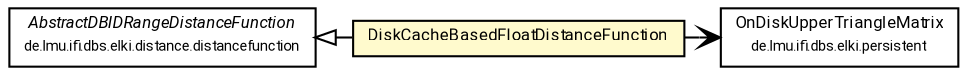#!/usr/local/bin/dot
#
# Class diagram 
# Generated by UMLGraph version R5_7_2-60-g0e99a6 (http://www.spinellis.gr/umlgraph/)
#

digraph G {
	graph [fontnames="svg"]
	edge [fontname="Roboto",fontsize=7,labelfontname="Roboto",labelfontsize=7,color="black"];
	node [fontname="Roboto",fontcolor="black",fontsize=8,shape=plaintext,margin=0,width=0,height=0];
	nodesep=0.15;
	ranksep=0.25;
	rankdir=LR;
	// de.lmu.ifi.dbs.elki.distance.distancefunction.AbstractDBIDRangeDistanceFunction
	c3365027 [label=<<table title="de.lmu.ifi.dbs.elki.distance.distancefunction.AbstractDBIDRangeDistanceFunction" border="0" cellborder="1" cellspacing="0" cellpadding="2" href="../AbstractDBIDRangeDistanceFunction.html" target="_parent">
		<tr><td><table border="0" cellspacing="0" cellpadding="1">
		<tr><td align="center" balign="center"> <font face="Roboto"><i>AbstractDBIDRangeDistanceFunction</i></font> </td></tr>
		<tr><td align="center" balign="center"> <font face="Roboto" point-size="7.0">de.lmu.ifi.dbs.elki.distance.distancefunction</font> </td></tr>
		</table></td></tr>
		</table>>, URL="../AbstractDBIDRangeDistanceFunction.html"];
	// de.lmu.ifi.dbs.elki.persistent.OnDiskUpperTriangleMatrix
	c3365958 [label=<<table title="de.lmu.ifi.dbs.elki.persistent.OnDiskUpperTriangleMatrix" border="0" cellborder="1" cellspacing="0" cellpadding="2" href="../../../persistent/OnDiskUpperTriangleMatrix.html" target="_parent">
		<tr><td><table border="0" cellspacing="0" cellpadding="1">
		<tr><td align="center" balign="center"> <font face="Roboto">OnDiskUpperTriangleMatrix</font> </td></tr>
		<tr><td align="center" balign="center"> <font face="Roboto" point-size="7.0">de.lmu.ifi.dbs.elki.persistent</font> </td></tr>
		</table></td></tr>
		</table>>, URL="../../../persistent/OnDiskUpperTriangleMatrix.html"];
	// de.lmu.ifi.dbs.elki.distance.distancefunction.external.DiskCacheBasedFloatDistanceFunction
	c3365974 [label=<<table title="de.lmu.ifi.dbs.elki.distance.distancefunction.external.DiskCacheBasedFloatDistanceFunction" border="0" cellborder="1" cellspacing="0" cellpadding="2" bgcolor="lemonChiffon" href="DiskCacheBasedFloatDistanceFunction.html" target="_parent">
		<tr><td><table border="0" cellspacing="0" cellpadding="1">
		<tr><td align="center" balign="center"> <font face="Roboto">DiskCacheBasedFloatDistanceFunction</font> </td></tr>
		</table></td></tr>
		</table>>, URL="DiskCacheBasedFloatDistanceFunction.html"];
	// de.lmu.ifi.dbs.elki.distance.distancefunction.external.DiskCacheBasedFloatDistanceFunction extends de.lmu.ifi.dbs.elki.distance.distancefunction.AbstractDBIDRangeDistanceFunction
	c3365027 -> c3365974 [arrowtail=empty,dir=back,weight=10];
	// de.lmu.ifi.dbs.elki.distance.distancefunction.external.DiskCacheBasedFloatDistanceFunction navassoc de.lmu.ifi.dbs.elki.persistent.OnDiskUpperTriangleMatrix
	c3365974 -> c3365958 [arrowhead=open,weight=1];
}

